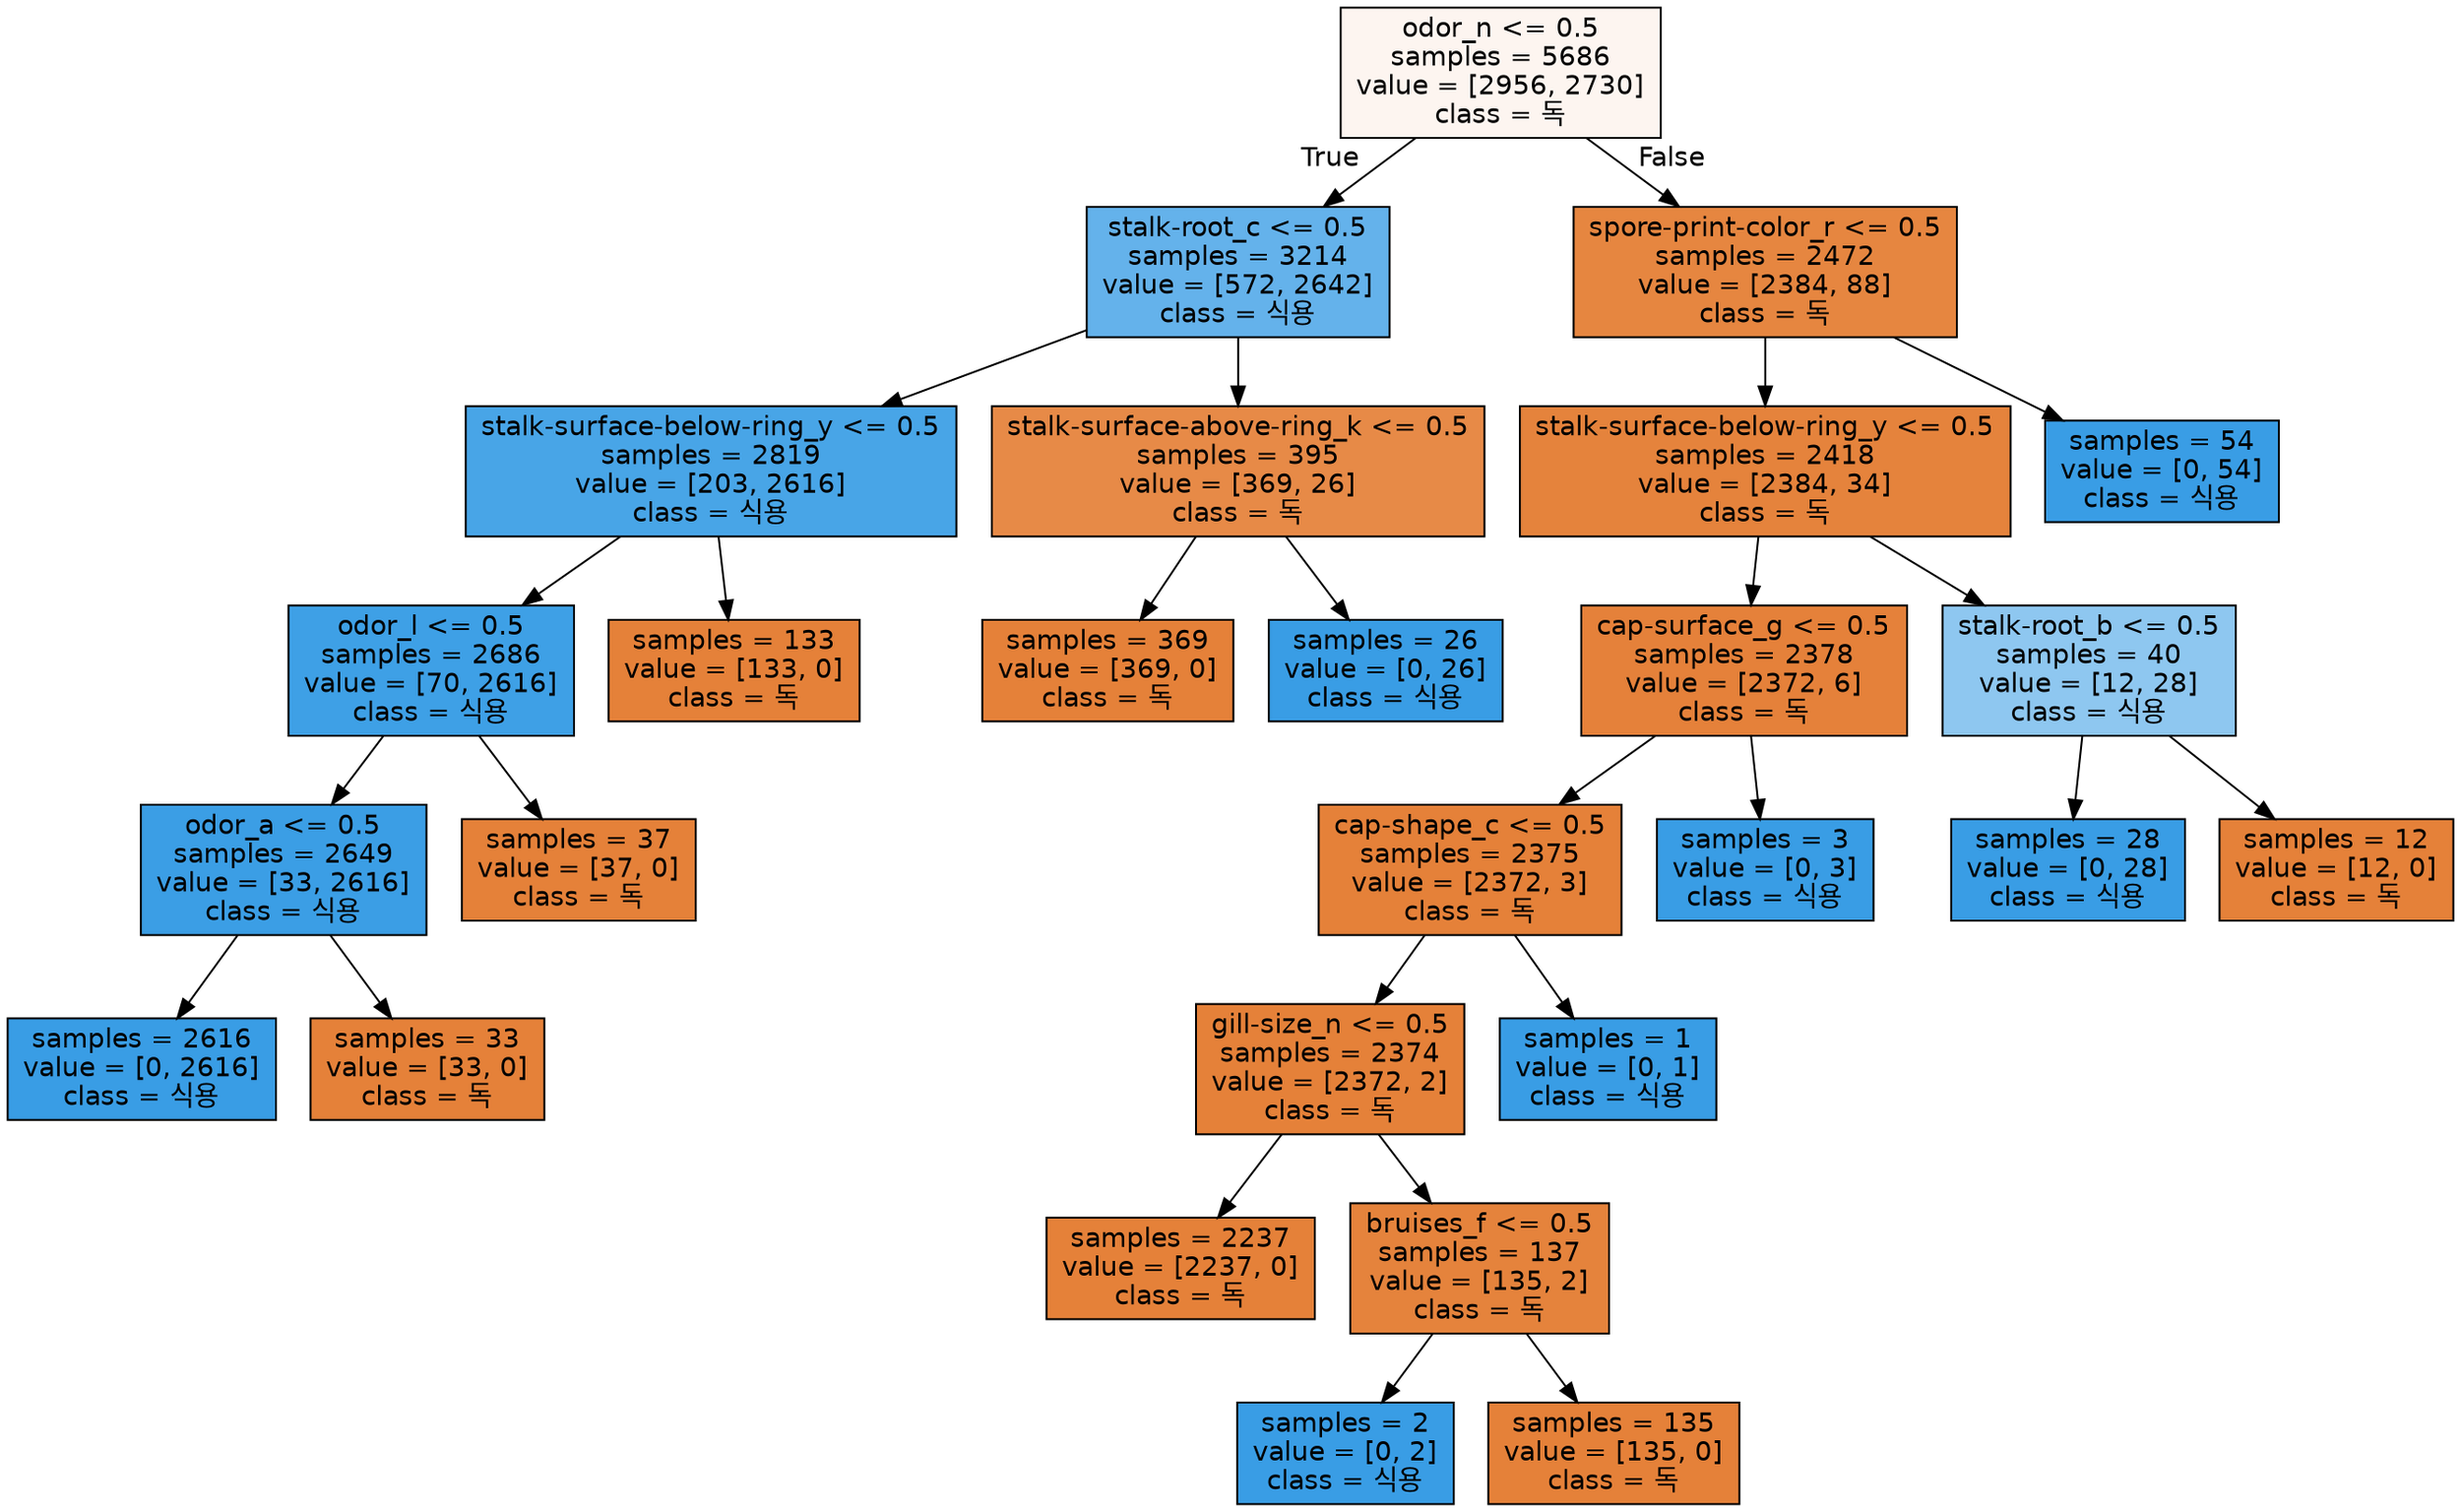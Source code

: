 digraph Tree {
node [shape=box, style="filled", color="black", fontname="helvetica"] ;
edge [fontname="helvetica"] ;
0 [label="odor_n <= 0.5\nsamples = 5686\nvalue = [2956, 2730]\nclass = 독", fillcolor="#fdf5f0"] ;
1 [label="stalk-root_c <= 0.5\nsamples = 3214\nvalue = [572, 2642]\nclass = 식용", fillcolor="#64b2eb"] ;
0 -> 1 [labeldistance=2.5, labelangle=45, headlabel="True"] ;
2 [label="stalk-surface-below-ring_y <= 0.5\nsamples = 2819\nvalue = [203, 2616]\nclass = 식용", fillcolor="#48a5e7"] ;
1 -> 2 ;
3 [label="odor_l <= 0.5\nsamples = 2686\nvalue = [70, 2616]\nclass = 식용", fillcolor="#3ea0e6"] ;
2 -> 3 ;
4 [label="odor_a <= 0.5\nsamples = 2649\nvalue = [33, 2616]\nclass = 식용", fillcolor="#3b9ee5"] ;
3 -> 4 ;
5 [label="samples = 2616\nvalue = [0, 2616]\nclass = 식용", fillcolor="#399de5"] ;
4 -> 5 ;
6 [label="samples = 33\nvalue = [33, 0]\nclass = 독", fillcolor="#e58139"] ;
4 -> 6 ;
7 [label="samples = 37\nvalue = [37, 0]\nclass = 독", fillcolor="#e58139"] ;
3 -> 7 ;
8 [label="samples = 133\nvalue = [133, 0]\nclass = 독", fillcolor="#e58139"] ;
2 -> 8 ;
9 [label="stalk-surface-above-ring_k <= 0.5\nsamples = 395\nvalue = [369, 26]\nclass = 독", fillcolor="#e78a47"] ;
1 -> 9 ;
10 [label="samples = 369\nvalue = [369, 0]\nclass = 독", fillcolor="#e58139"] ;
9 -> 10 ;
11 [label="samples = 26\nvalue = [0, 26]\nclass = 식용", fillcolor="#399de5"] ;
9 -> 11 ;
12 [label="spore-print-color_r <= 0.5\nsamples = 2472\nvalue = [2384, 88]\nclass = 독", fillcolor="#e68640"] ;
0 -> 12 [labeldistance=2.5, labelangle=-45, headlabel="False"] ;
13 [label="stalk-surface-below-ring_y <= 0.5\nsamples = 2418\nvalue = [2384, 34]\nclass = 독", fillcolor="#e5833c"] ;
12 -> 13 ;
14 [label="cap-surface_g <= 0.5\nsamples = 2378\nvalue = [2372, 6]\nclass = 독", fillcolor="#e5813a"] ;
13 -> 14 ;
15 [label="cap-shape_c <= 0.5\nsamples = 2375\nvalue = [2372, 3]\nclass = 독", fillcolor="#e58139"] ;
14 -> 15 ;
16 [label="gill-size_n <= 0.5\nsamples = 2374\nvalue = [2372, 2]\nclass = 독", fillcolor="#e58139"] ;
15 -> 16 ;
17 [label="samples = 2237\nvalue = [2237, 0]\nclass = 독", fillcolor="#e58139"] ;
16 -> 17 ;
18 [label="bruises_f <= 0.5\nsamples = 137\nvalue = [135, 2]\nclass = 독", fillcolor="#e5833c"] ;
16 -> 18 ;
19 [label="samples = 2\nvalue = [0, 2]\nclass = 식용", fillcolor="#399de5"] ;
18 -> 19 ;
20 [label="samples = 135\nvalue = [135, 0]\nclass = 독", fillcolor="#e58139"] ;
18 -> 20 ;
21 [label="samples = 1\nvalue = [0, 1]\nclass = 식용", fillcolor="#399de5"] ;
15 -> 21 ;
22 [label="samples = 3\nvalue = [0, 3]\nclass = 식용", fillcolor="#399de5"] ;
14 -> 22 ;
23 [label="stalk-root_b <= 0.5\nsamples = 40\nvalue = [12, 28]\nclass = 식용", fillcolor="#8ec7f0"] ;
13 -> 23 ;
24 [label="samples = 28\nvalue = [0, 28]\nclass = 식용", fillcolor="#399de5"] ;
23 -> 24 ;
25 [label="samples = 12\nvalue = [12, 0]\nclass = 독", fillcolor="#e58139"] ;
23 -> 25 ;
26 [label="samples = 54\nvalue = [0, 54]\nclass = 식용", fillcolor="#399de5"] ;
12 -> 26 ;
}